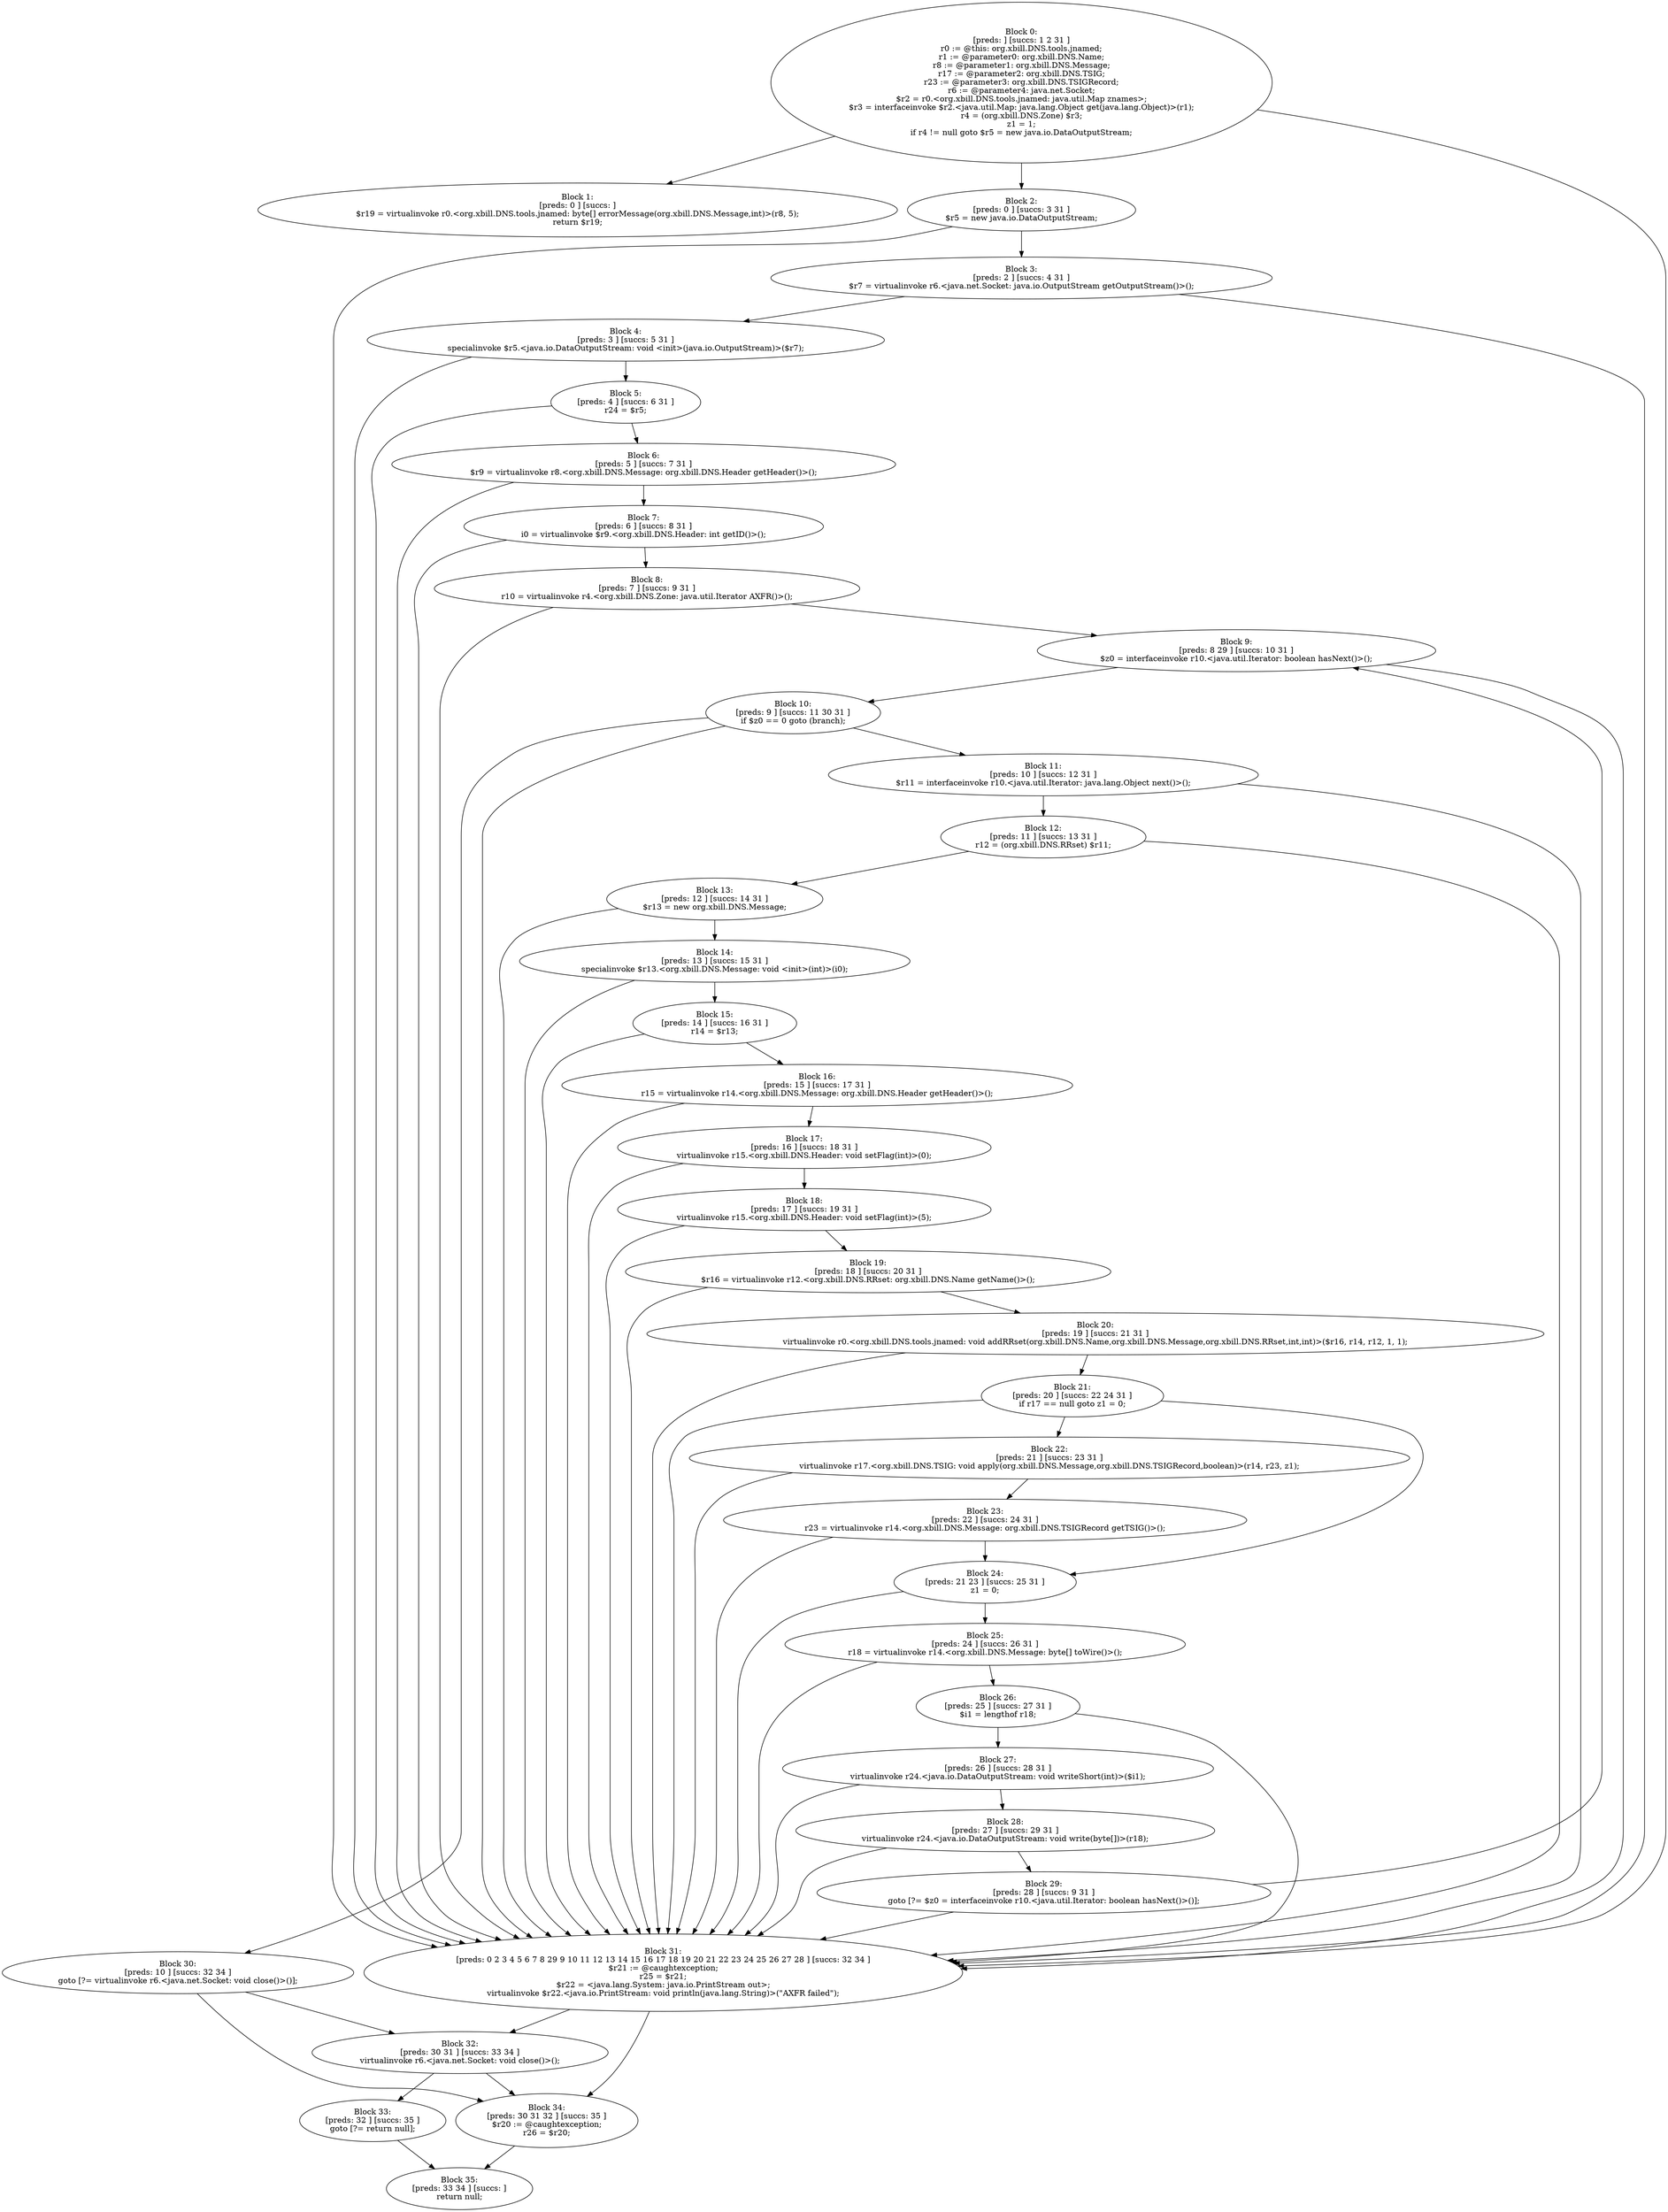 digraph "unitGraph" {
    "Block 0:
[preds: ] [succs: 1 2 31 ]
r0 := @this: org.xbill.DNS.tools.jnamed;
r1 := @parameter0: org.xbill.DNS.Name;
r8 := @parameter1: org.xbill.DNS.Message;
r17 := @parameter2: org.xbill.DNS.TSIG;
r23 := @parameter3: org.xbill.DNS.TSIGRecord;
r6 := @parameter4: java.net.Socket;
$r2 = r0.<org.xbill.DNS.tools.jnamed: java.util.Map znames>;
$r3 = interfaceinvoke $r2.<java.util.Map: java.lang.Object get(java.lang.Object)>(r1);
r4 = (org.xbill.DNS.Zone) $r3;
z1 = 1;
if r4 != null goto $r5 = new java.io.DataOutputStream;
"
    "Block 1:
[preds: 0 ] [succs: ]
$r19 = virtualinvoke r0.<org.xbill.DNS.tools.jnamed: byte[] errorMessage(org.xbill.DNS.Message,int)>(r8, 5);
return $r19;
"
    "Block 2:
[preds: 0 ] [succs: 3 31 ]
$r5 = new java.io.DataOutputStream;
"
    "Block 3:
[preds: 2 ] [succs: 4 31 ]
$r7 = virtualinvoke r6.<java.net.Socket: java.io.OutputStream getOutputStream()>();
"
    "Block 4:
[preds: 3 ] [succs: 5 31 ]
specialinvoke $r5.<java.io.DataOutputStream: void <init>(java.io.OutputStream)>($r7);
"
    "Block 5:
[preds: 4 ] [succs: 6 31 ]
r24 = $r5;
"
    "Block 6:
[preds: 5 ] [succs: 7 31 ]
$r9 = virtualinvoke r8.<org.xbill.DNS.Message: org.xbill.DNS.Header getHeader()>();
"
    "Block 7:
[preds: 6 ] [succs: 8 31 ]
i0 = virtualinvoke $r9.<org.xbill.DNS.Header: int getID()>();
"
    "Block 8:
[preds: 7 ] [succs: 9 31 ]
r10 = virtualinvoke r4.<org.xbill.DNS.Zone: java.util.Iterator AXFR()>();
"
    "Block 9:
[preds: 8 29 ] [succs: 10 31 ]
$z0 = interfaceinvoke r10.<java.util.Iterator: boolean hasNext()>();
"
    "Block 10:
[preds: 9 ] [succs: 11 30 31 ]
if $z0 == 0 goto (branch);
"
    "Block 11:
[preds: 10 ] [succs: 12 31 ]
$r11 = interfaceinvoke r10.<java.util.Iterator: java.lang.Object next()>();
"
    "Block 12:
[preds: 11 ] [succs: 13 31 ]
r12 = (org.xbill.DNS.RRset) $r11;
"
    "Block 13:
[preds: 12 ] [succs: 14 31 ]
$r13 = new org.xbill.DNS.Message;
"
    "Block 14:
[preds: 13 ] [succs: 15 31 ]
specialinvoke $r13.<org.xbill.DNS.Message: void <init>(int)>(i0);
"
    "Block 15:
[preds: 14 ] [succs: 16 31 ]
r14 = $r13;
"
    "Block 16:
[preds: 15 ] [succs: 17 31 ]
r15 = virtualinvoke r14.<org.xbill.DNS.Message: org.xbill.DNS.Header getHeader()>();
"
    "Block 17:
[preds: 16 ] [succs: 18 31 ]
virtualinvoke r15.<org.xbill.DNS.Header: void setFlag(int)>(0);
"
    "Block 18:
[preds: 17 ] [succs: 19 31 ]
virtualinvoke r15.<org.xbill.DNS.Header: void setFlag(int)>(5);
"
    "Block 19:
[preds: 18 ] [succs: 20 31 ]
$r16 = virtualinvoke r12.<org.xbill.DNS.RRset: org.xbill.DNS.Name getName()>();
"
    "Block 20:
[preds: 19 ] [succs: 21 31 ]
virtualinvoke r0.<org.xbill.DNS.tools.jnamed: void addRRset(org.xbill.DNS.Name,org.xbill.DNS.Message,org.xbill.DNS.RRset,int,int)>($r16, r14, r12, 1, 1);
"
    "Block 21:
[preds: 20 ] [succs: 22 24 31 ]
if r17 == null goto z1 = 0;
"
    "Block 22:
[preds: 21 ] [succs: 23 31 ]
virtualinvoke r17.<org.xbill.DNS.TSIG: void apply(org.xbill.DNS.Message,org.xbill.DNS.TSIGRecord,boolean)>(r14, r23, z1);
"
    "Block 23:
[preds: 22 ] [succs: 24 31 ]
r23 = virtualinvoke r14.<org.xbill.DNS.Message: org.xbill.DNS.TSIGRecord getTSIG()>();
"
    "Block 24:
[preds: 21 23 ] [succs: 25 31 ]
z1 = 0;
"
    "Block 25:
[preds: 24 ] [succs: 26 31 ]
r18 = virtualinvoke r14.<org.xbill.DNS.Message: byte[] toWire()>();
"
    "Block 26:
[preds: 25 ] [succs: 27 31 ]
$i1 = lengthof r18;
"
    "Block 27:
[preds: 26 ] [succs: 28 31 ]
virtualinvoke r24.<java.io.DataOutputStream: void writeShort(int)>($i1);
"
    "Block 28:
[preds: 27 ] [succs: 29 31 ]
virtualinvoke r24.<java.io.DataOutputStream: void write(byte[])>(r18);
"
    "Block 29:
[preds: 28 ] [succs: 9 31 ]
goto [?= $z0 = interfaceinvoke r10.<java.util.Iterator: boolean hasNext()>()];
"
    "Block 30:
[preds: 10 ] [succs: 32 34 ]
goto [?= virtualinvoke r6.<java.net.Socket: void close()>()];
"
    "Block 31:
[preds: 0 2 3 4 5 6 7 8 29 9 10 11 12 13 14 15 16 17 18 19 20 21 22 23 24 25 26 27 28 ] [succs: 32 34 ]
$r21 := @caughtexception;
r25 = $r21;
$r22 = <java.lang.System: java.io.PrintStream out>;
virtualinvoke $r22.<java.io.PrintStream: void println(java.lang.String)>(\"AXFR failed\");
"
    "Block 32:
[preds: 30 31 ] [succs: 33 34 ]
virtualinvoke r6.<java.net.Socket: void close()>();
"
    "Block 33:
[preds: 32 ] [succs: 35 ]
goto [?= return null];
"
    "Block 34:
[preds: 30 31 32 ] [succs: 35 ]
$r20 := @caughtexception;
r26 = $r20;
"
    "Block 35:
[preds: 33 34 ] [succs: ]
return null;
"
    "Block 0:
[preds: ] [succs: 1 2 31 ]
r0 := @this: org.xbill.DNS.tools.jnamed;
r1 := @parameter0: org.xbill.DNS.Name;
r8 := @parameter1: org.xbill.DNS.Message;
r17 := @parameter2: org.xbill.DNS.TSIG;
r23 := @parameter3: org.xbill.DNS.TSIGRecord;
r6 := @parameter4: java.net.Socket;
$r2 = r0.<org.xbill.DNS.tools.jnamed: java.util.Map znames>;
$r3 = interfaceinvoke $r2.<java.util.Map: java.lang.Object get(java.lang.Object)>(r1);
r4 = (org.xbill.DNS.Zone) $r3;
z1 = 1;
if r4 != null goto $r5 = new java.io.DataOutputStream;
"->"Block 1:
[preds: 0 ] [succs: ]
$r19 = virtualinvoke r0.<org.xbill.DNS.tools.jnamed: byte[] errorMessage(org.xbill.DNS.Message,int)>(r8, 5);
return $r19;
";
    "Block 0:
[preds: ] [succs: 1 2 31 ]
r0 := @this: org.xbill.DNS.tools.jnamed;
r1 := @parameter0: org.xbill.DNS.Name;
r8 := @parameter1: org.xbill.DNS.Message;
r17 := @parameter2: org.xbill.DNS.TSIG;
r23 := @parameter3: org.xbill.DNS.TSIGRecord;
r6 := @parameter4: java.net.Socket;
$r2 = r0.<org.xbill.DNS.tools.jnamed: java.util.Map znames>;
$r3 = interfaceinvoke $r2.<java.util.Map: java.lang.Object get(java.lang.Object)>(r1);
r4 = (org.xbill.DNS.Zone) $r3;
z1 = 1;
if r4 != null goto $r5 = new java.io.DataOutputStream;
"->"Block 2:
[preds: 0 ] [succs: 3 31 ]
$r5 = new java.io.DataOutputStream;
";
    "Block 0:
[preds: ] [succs: 1 2 31 ]
r0 := @this: org.xbill.DNS.tools.jnamed;
r1 := @parameter0: org.xbill.DNS.Name;
r8 := @parameter1: org.xbill.DNS.Message;
r17 := @parameter2: org.xbill.DNS.TSIG;
r23 := @parameter3: org.xbill.DNS.TSIGRecord;
r6 := @parameter4: java.net.Socket;
$r2 = r0.<org.xbill.DNS.tools.jnamed: java.util.Map znames>;
$r3 = interfaceinvoke $r2.<java.util.Map: java.lang.Object get(java.lang.Object)>(r1);
r4 = (org.xbill.DNS.Zone) $r3;
z1 = 1;
if r4 != null goto $r5 = new java.io.DataOutputStream;
"->"Block 31:
[preds: 0 2 3 4 5 6 7 8 29 9 10 11 12 13 14 15 16 17 18 19 20 21 22 23 24 25 26 27 28 ] [succs: 32 34 ]
$r21 := @caughtexception;
r25 = $r21;
$r22 = <java.lang.System: java.io.PrintStream out>;
virtualinvoke $r22.<java.io.PrintStream: void println(java.lang.String)>(\"AXFR failed\");
";
    "Block 2:
[preds: 0 ] [succs: 3 31 ]
$r5 = new java.io.DataOutputStream;
"->"Block 3:
[preds: 2 ] [succs: 4 31 ]
$r7 = virtualinvoke r6.<java.net.Socket: java.io.OutputStream getOutputStream()>();
";
    "Block 2:
[preds: 0 ] [succs: 3 31 ]
$r5 = new java.io.DataOutputStream;
"->"Block 31:
[preds: 0 2 3 4 5 6 7 8 29 9 10 11 12 13 14 15 16 17 18 19 20 21 22 23 24 25 26 27 28 ] [succs: 32 34 ]
$r21 := @caughtexception;
r25 = $r21;
$r22 = <java.lang.System: java.io.PrintStream out>;
virtualinvoke $r22.<java.io.PrintStream: void println(java.lang.String)>(\"AXFR failed\");
";
    "Block 3:
[preds: 2 ] [succs: 4 31 ]
$r7 = virtualinvoke r6.<java.net.Socket: java.io.OutputStream getOutputStream()>();
"->"Block 4:
[preds: 3 ] [succs: 5 31 ]
specialinvoke $r5.<java.io.DataOutputStream: void <init>(java.io.OutputStream)>($r7);
";
    "Block 3:
[preds: 2 ] [succs: 4 31 ]
$r7 = virtualinvoke r6.<java.net.Socket: java.io.OutputStream getOutputStream()>();
"->"Block 31:
[preds: 0 2 3 4 5 6 7 8 29 9 10 11 12 13 14 15 16 17 18 19 20 21 22 23 24 25 26 27 28 ] [succs: 32 34 ]
$r21 := @caughtexception;
r25 = $r21;
$r22 = <java.lang.System: java.io.PrintStream out>;
virtualinvoke $r22.<java.io.PrintStream: void println(java.lang.String)>(\"AXFR failed\");
";
    "Block 4:
[preds: 3 ] [succs: 5 31 ]
specialinvoke $r5.<java.io.DataOutputStream: void <init>(java.io.OutputStream)>($r7);
"->"Block 5:
[preds: 4 ] [succs: 6 31 ]
r24 = $r5;
";
    "Block 4:
[preds: 3 ] [succs: 5 31 ]
specialinvoke $r5.<java.io.DataOutputStream: void <init>(java.io.OutputStream)>($r7);
"->"Block 31:
[preds: 0 2 3 4 5 6 7 8 29 9 10 11 12 13 14 15 16 17 18 19 20 21 22 23 24 25 26 27 28 ] [succs: 32 34 ]
$r21 := @caughtexception;
r25 = $r21;
$r22 = <java.lang.System: java.io.PrintStream out>;
virtualinvoke $r22.<java.io.PrintStream: void println(java.lang.String)>(\"AXFR failed\");
";
    "Block 5:
[preds: 4 ] [succs: 6 31 ]
r24 = $r5;
"->"Block 6:
[preds: 5 ] [succs: 7 31 ]
$r9 = virtualinvoke r8.<org.xbill.DNS.Message: org.xbill.DNS.Header getHeader()>();
";
    "Block 5:
[preds: 4 ] [succs: 6 31 ]
r24 = $r5;
"->"Block 31:
[preds: 0 2 3 4 5 6 7 8 29 9 10 11 12 13 14 15 16 17 18 19 20 21 22 23 24 25 26 27 28 ] [succs: 32 34 ]
$r21 := @caughtexception;
r25 = $r21;
$r22 = <java.lang.System: java.io.PrintStream out>;
virtualinvoke $r22.<java.io.PrintStream: void println(java.lang.String)>(\"AXFR failed\");
";
    "Block 6:
[preds: 5 ] [succs: 7 31 ]
$r9 = virtualinvoke r8.<org.xbill.DNS.Message: org.xbill.DNS.Header getHeader()>();
"->"Block 7:
[preds: 6 ] [succs: 8 31 ]
i0 = virtualinvoke $r9.<org.xbill.DNS.Header: int getID()>();
";
    "Block 6:
[preds: 5 ] [succs: 7 31 ]
$r9 = virtualinvoke r8.<org.xbill.DNS.Message: org.xbill.DNS.Header getHeader()>();
"->"Block 31:
[preds: 0 2 3 4 5 6 7 8 29 9 10 11 12 13 14 15 16 17 18 19 20 21 22 23 24 25 26 27 28 ] [succs: 32 34 ]
$r21 := @caughtexception;
r25 = $r21;
$r22 = <java.lang.System: java.io.PrintStream out>;
virtualinvoke $r22.<java.io.PrintStream: void println(java.lang.String)>(\"AXFR failed\");
";
    "Block 7:
[preds: 6 ] [succs: 8 31 ]
i0 = virtualinvoke $r9.<org.xbill.DNS.Header: int getID()>();
"->"Block 8:
[preds: 7 ] [succs: 9 31 ]
r10 = virtualinvoke r4.<org.xbill.DNS.Zone: java.util.Iterator AXFR()>();
";
    "Block 7:
[preds: 6 ] [succs: 8 31 ]
i0 = virtualinvoke $r9.<org.xbill.DNS.Header: int getID()>();
"->"Block 31:
[preds: 0 2 3 4 5 6 7 8 29 9 10 11 12 13 14 15 16 17 18 19 20 21 22 23 24 25 26 27 28 ] [succs: 32 34 ]
$r21 := @caughtexception;
r25 = $r21;
$r22 = <java.lang.System: java.io.PrintStream out>;
virtualinvoke $r22.<java.io.PrintStream: void println(java.lang.String)>(\"AXFR failed\");
";
    "Block 8:
[preds: 7 ] [succs: 9 31 ]
r10 = virtualinvoke r4.<org.xbill.DNS.Zone: java.util.Iterator AXFR()>();
"->"Block 9:
[preds: 8 29 ] [succs: 10 31 ]
$z0 = interfaceinvoke r10.<java.util.Iterator: boolean hasNext()>();
";
    "Block 8:
[preds: 7 ] [succs: 9 31 ]
r10 = virtualinvoke r4.<org.xbill.DNS.Zone: java.util.Iterator AXFR()>();
"->"Block 31:
[preds: 0 2 3 4 5 6 7 8 29 9 10 11 12 13 14 15 16 17 18 19 20 21 22 23 24 25 26 27 28 ] [succs: 32 34 ]
$r21 := @caughtexception;
r25 = $r21;
$r22 = <java.lang.System: java.io.PrintStream out>;
virtualinvoke $r22.<java.io.PrintStream: void println(java.lang.String)>(\"AXFR failed\");
";
    "Block 9:
[preds: 8 29 ] [succs: 10 31 ]
$z0 = interfaceinvoke r10.<java.util.Iterator: boolean hasNext()>();
"->"Block 10:
[preds: 9 ] [succs: 11 30 31 ]
if $z0 == 0 goto (branch);
";
    "Block 9:
[preds: 8 29 ] [succs: 10 31 ]
$z0 = interfaceinvoke r10.<java.util.Iterator: boolean hasNext()>();
"->"Block 31:
[preds: 0 2 3 4 5 6 7 8 29 9 10 11 12 13 14 15 16 17 18 19 20 21 22 23 24 25 26 27 28 ] [succs: 32 34 ]
$r21 := @caughtexception;
r25 = $r21;
$r22 = <java.lang.System: java.io.PrintStream out>;
virtualinvoke $r22.<java.io.PrintStream: void println(java.lang.String)>(\"AXFR failed\");
";
    "Block 10:
[preds: 9 ] [succs: 11 30 31 ]
if $z0 == 0 goto (branch);
"->"Block 11:
[preds: 10 ] [succs: 12 31 ]
$r11 = interfaceinvoke r10.<java.util.Iterator: java.lang.Object next()>();
";
    "Block 10:
[preds: 9 ] [succs: 11 30 31 ]
if $z0 == 0 goto (branch);
"->"Block 30:
[preds: 10 ] [succs: 32 34 ]
goto [?= virtualinvoke r6.<java.net.Socket: void close()>()];
";
    "Block 10:
[preds: 9 ] [succs: 11 30 31 ]
if $z0 == 0 goto (branch);
"->"Block 31:
[preds: 0 2 3 4 5 6 7 8 29 9 10 11 12 13 14 15 16 17 18 19 20 21 22 23 24 25 26 27 28 ] [succs: 32 34 ]
$r21 := @caughtexception;
r25 = $r21;
$r22 = <java.lang.System: java.io.PrintStream out>;
virtualinvoke $r22.<java.io.PrintStream: void println(java.lang.String)>(\"AXFR failed\");
";
    "Block 11:
[preds: 10 ] [succs: 12 31 ]
$r11 = interfaceinvoke r10.<java.util.Iterator: java.lang.Object next()>();
"->"Block 12:
[preds: 11 ] [succs: 13 31 ]
r12 = (org.xbill.DNS.RRset) $r11;
";
    "Block 11:
[preds: 10 ] [succs: 12 31 ]
$r11 = interfaceinvoke r10.<java.util.Iterator: java.lang.Object next()>();
"->"Block 31:
[preds: 0 2 3 4 5 6 7 8 29 9 10 11 12 13 14 15 16 17 18 19 20 21 22 23 24 25 26 27 28 ] [succs: 32 34 ]
$r21 := @caughtexception;
r25 = $r21;
$r22 = <java.lang.System: java.io.PrintStream out>;
virtualinvoke $r22.<java.io.PrintStream: void println(java.lang.String)>(\"AXFR failed\");
";
    "Block 12:
[preds: 11 ] [succs: 13 31 ]
r12 = (org.xbill.DNS.RRset) $r11;
"->"Block 13:
[preds: 12 ] [succs: 14 31 ]
$r13 = new org.xbill.DNS.Message;
";
    "Block 12:
[preds: 11 ] [succs: 13 31 ]
r12 = (org.xbill.DNS.RRset) $r11;
"->"Block 31:
[preds: 0 2 3 4 5 6 7 8 29 9 10 11 12 13 14 15 16 17 18 19 20 21 22 23 24 25 26 27 28 ] [succs: 32 34 ]
$r21 := @caughtexception;
r25 = $r21;
$r22 = <java.lang.System: java.io.PrintStream out>;
virtualinvoke $r22.<java.io.PrintStream: void println(java.lang.String)>(\"AXFR failed\");
";
    "Block 13:
[preds: 12 ] [succs: 14 31 ]
$r13 = new org.xbill.DNS.Message;
"->"Block 14:
[preds: 13 ] [succs: 15 31 ]
specialinvoke $r13.<org.xbill.DNS.Message: void <init>(int)>(i0);
";
    "Block 13:
[preds: 12 ] [succs: 14 31 ]
$r13 = new org.xbill.DNS.Message;
"->"Block 31:
[preds: 0 2 3 4 5 6 7 8 29 9 10 11 12 13 14 15 16 17 18 19 20 21 22 23 24 25 26 27 28 ] [succs: 32 34 ]
$r21 := @caughtexception;
r25 = $r21;
$r22 = <java.lang.System: java.io.PrintStream out>;
virtualinvoke $r22.<java.io.PrintStream: void println(java.lang.String)>(\"AXFR failed\");
";
    "Block 14:
[preds: 13 ] [succs: 15 31 ]
specialinvoke $r13.<org.xbill.DNS.Message: void <init>(int)>(i0);
"->"Block 15:
[preds: 14 ] [succs: 16 31 ]
r14 = $r13;
";
    "Block 14:
[preds: 13 ] [succs: 15 31 ]
specialinvoke $r13.<org.xbill.DNS.Message: void <init>(int)>(i0);
"->"Block 31:
[preds: 0 2 3 4 5 6 7 8 29 9 10 11 12 13 14 15 16 17 18 19 20 21 22 23 24 25 26 27 28 ] [succs: 32 34 ]
$r21 := @caughtexception;
r25 = $r21;
$r22 = <java.lang.System: java.io.PrintStream out>;
virtualinvoke $r22.<java.io.PrintStream: void println(java.lang.String)>(\"AXFR failed\");
";
    "Block 15:
[preds: 14 ] [succs: 16 31 ]
r14 = $r13;
"->"Block 16:
[preds: 15 ] [succs: 17 31 ]
r15 = virtualinvoke r14.<org.xbill.DNS.Message: org.xbill.DNS.Header getHeader()>();
";
    "Block 15:
[preds: 14 ] [succs: 16 31 ]
r14 = $r13;
"->"Block 31:
[preds: 0 2 3 4 5 6 7 8 29 9 10 11 12 13 14 15 16 17 18 19 20 21 22 23 24 25 26 27 28 ] [succs: 32 34 ]
$r21 := @caughtexception;
r25 = $r21;
$r22 = <java.lang.System: java.io.PrintStream out>;
virtualinvoke $r22.<java.io.PrintStream: void println(java.lang.String)>(\"AXFR failed\");
";
    "Block 16:
[preds: 15 ] [succs: 17 31 ]
r15 = virtualinvoke r14.<org.xbill.DNS.Message: org.xbill.DNS.Header getHeader()>();
"->"Block 17:
[preds: 16 ] [succs: 18 31 ]
virtualinvoke r15.<org.xbill.DNS.Header: void setFlag(int)>(0);
";
    "Block 16:
[preds: 15 ] [succs: 17 31 ]
r15 = virtualinvoke r14.<org.xbill.DNS.Message: org.xbill.DNS.Header getHeader()>();
"->"Block 31:
[preds: 0 2 3 4 5 6 7 8 29 9 10 11 12 13 14 15 16 17 18 19 20 21 22 23 24 25 26 27 28 ] [succs: 32 34 ]
$r21 := @caughtexception;
r25 = $r21;
$r22 = <java.lang.System: java.io.PrintStream out>;
virtualinvoke $r22.<java.io.PrintStream: void println(java.lang.String)>(\"AXFR failed\");
";
    "Block 17:
[preds: 16 ] [succs: 18 31 ]
virtualinvoke r15.<org.xbill.DNS.Header: void setFlag(int)>(0);
"->"Block 18:
[preds: 17 ] [succs: 19 31 ]
virtualinvoke r15.<org.xbill.DNS.Header: void setFlag(int)>(5);
";
    "Block 17:
[preds: 16 ] [succs: 18 31 ]
virtualinvoke r15.<org.xbill.DNS.Header: void setFlag(int)>(0);
"->"Block 31:
[preds: 0 2 3 4 5 6 7 8 29 9 10 11 12 13 14 15 16 17 18 19 20 21 22 23 24 25 26 27 28 ] [succs: 32 34 ]
$r21 := @caughtexception;
r25 = $r21;
$r22 = <java.lang.System: java.io.PrintStream out>;
virtualinvoke $r22.<java.io.PrintStream: void println(java.lang.String)>(\"AXFR failed\");
";
    "Block 18:
[preds: 17 ] [succs: 19 31 ]
virtualinvoke r15.<org.xbill.DNS.Header: void setFlag(int)>(5);
"->"Block 19:
[preds: 18 ] [succs: 20 31 ]
$r16 = virtualinvoke r12.<org.xbill.DNS.RRset: org.xbill.DNS.Name getName()>();
";
    "Block 18:
[preds: 17 ] [succs: 19 31 ]
virtualinvoke r15.<org.xbill.DNS.Header: void setFlag(int)>(5);
"->"Block 31:
[preds: 0 2 3 4 5 6 7 8 29 9 10 11 12 13 14 15 16 17 18 19 20 21 22 23 24 25 26 27 28 ] [succs: 32 34 ]
$r21 := @caughtexception;
r25 = $r21;
$r22 = <java.lang.System: java.io.PrintStream out>;
virtualinvoke $r22.<java.io.PrintStream: void println(java.lang.String)>(\"AXFR failed\");
";
    "Block 19:
[preds: 18 ] [succs: 20 31 ]
$r16 = virtualinvoke r12.<org.xbill.DNS.RRset: org.xbill.DNS.Name getName()>();
"->"Block 20:
[preds: 19 ] [succs: 21 31 ]
virtualinvoke r0.<org.xbill.DNS.tools.jnamed: void addRRset(org.xbill.DNS.Name,org.xbill.DNS.Message,org.xbill.DNS.RRset,int,int)>($r16, r14, r12, 1, 1);
";
    "Block 19:
[preds: 18 ] [succs: 20 31 ]
$r16 = virtualinvoke r12.<org.xbill.DNS.RRset: org.xbill.DNS.Name getName()>();
"->"Block 31:
[preds: 0 2 3 4 5 6 7 8 29 9 10 11 12 13 14 15 16 17 18 19 20 21 22 23 24 25 26 27 28 ] [succs: 32 34 ]
$r21 := @caughtexception;
r25 = $r21;
$r22 = <java.lang.System: java.io.PrintStream out>;
virtualinvoke $r22.<java.io.PrintStream: void println(java.lang.String)>(\"AXFR failed\");
";
    "Block 20:
[preds: 19 ] [succs: 21 31 ]
virtualinvoke r0.<org.xbill.DNS.tools.jnamed: void addRRset(org.xbill.DNS.Name,org.xbill.DNS.Message,org.xbill.DNS.RRset,int,int)>($r16, r14, r12, 1, 1);
"->"Block 21:
[preds: 20 ] [succs: 22 24 31 ]
if r17 == null goto z1 = 0;
";
    "Block 20:
[preds: 19 ] [succs: 21 31 ]
virtualinvoke r0.<org.xbill.DNS.tools.jnamed: void addRRset(org.xbill.DNS.Name,org.xbill.DNS.Message,org.xbill.DNS.RRset,int,int)>($r16, r14, r12, 1, 1);
"->"Block 31:
[preds: 0 2 3 4 5 6 7 8 29 9 10 11 12 13 14 15 16 17 18 19 20 21 22 23 24 25 26 27 28 ] [succs: 32 34 ]
$r21 := @caughtexception;
r25 = $r21;
$r22 = <java.lang.System: java.io.PrintStream out>;
virtualinvoke $r22.<java.io.PrintStream: void println(java.lang.String)>(\"AXFR failed\");
";
    "Block 21:
[preds: 20 ] [succs: 22 24 31 ]
if r17 == null goto z1 = 0;
"->"Block 22:
[preds: 21 ] [succs: 23 31 ]
virtualinvoke r17.<org.xbill.DNS.TSIG: void apply(org.xbill.DNS.Message,org.xbill.DNS.TSIGRecord,boolean)>(r14, r23, z1);
";
    "Block 21:
[preds: 20 ] [succs: 22 24 31 ]
if r17 == null goto z1 = 0;
"->"Block 24:
[preds: 21 23 ] [succs: 25 31 ]
z1 = 0;
";
    "Block 21:
[preds: 20 ] [succs: 22 24 31 ]
if r17 == null goto z1 = 0;
"->"Block 31:
[preds: 0 2 3 4 5 6 7 8 29 9 10 11 12 13 14 15 16 17 18 19 20 21 22 23 24 25 26 27 28 ] [succs: 32 34 ]
$r21 := @caughtexception;
r25 = $r21;
$r22 = <java.lang.System: java.io.PrintStream out>;
virtualinvoke $r22.<java.io.PrintStream: void println(java.lang.String)>(\"AXFR failed\");
";
    "Block 22:
[preds: 21 ] [succs: 23 31 ]
virtualinvoke r17.<org.xbill.DNS.TSIG: void apply(org.xbill.DNS.Message,org.xbill.DNS.TSIGRecord,boolean)>(r14, r23, z1);
"->"Block 23:
[preds: 22 ] [succs: 24 31 ]
r23 = virtualinvoke r14.<org.xbill.DNS.Message: org.xbill.DNS.TSIGRecord getTSIG()>();
";
    "Block 22:
[preds: 21 ] [succs: 23 31 ]
virtualinvoke r17.<org.xbill.DNS.TSIG: void apply(org.xbill.DNS.Message,org.xbill.DNS.TSIGRecord,boolean)>(r14, r23, z1);
"->"Block 31:
[preds: 0 2 3 4 5 6 7 8 29 9 10 11 12 13 14 15 16 17 18 19 20 21 22 23 24 25 26 27 28 ] [succs: 32 34 ]
$r21 := @caughtexception;
r25 = $r21;
$r22 = <java.lang.System: java.io.PrintStream out>;
virtualinvoke $r22.<java.io.PrintStream: void println(java.lang.String)>(\"AXFR failed\");
";
    "Block 23:
[preds: 22 ] [succs: 24 31 ]
r23 = virtualinvoke r14.<org.xbill.DNS.Message: org.xbill.DNS.TSIGRecord getTSIG()>();
"->"Block 24:
[preds: 21 23 ] [succs: 25 31 ]
z1 = 0;
";
    "Block 23:
[preds: 22 ] [succs: 24 31 ]
r23 = virtualinvoke r14.<org.xbill.DNS.Message: org.xbill.DNS.TSIGRecord getTSIG()>();
"->"Block 31:
[preds: 0 2 3 4 5 6 7 8 29 9 10 11 12 13 14 15 16 17 18 19 20 21 22 23 24 25 26 27 28 ] [succs: 32 34 ]
$r21 := @caughtexception;
r25 = $r21;
$r22 = <java.lang.System: java.io.PrintStream out>;
virtualinvoke $r22.<java.io.PrintStream: void println(java.lang.String)>(\"AXFR failed\");
";
    "Block 24:
[preds: 21 23 ] [succs: 25 31 ]
z1 = 0;
"->"Block 25:
[preds: 24 ] [succs: 26 31 ]
r18 = virtualinvoke r14.<org.xbill.DNS.Message: byte[] toWire()>();
";
    "Block 24:
[preds: 21 23 ] [succs: 25 31 ]
z1 = 0;
"->"Block 31:
[preds: 0 2 3 4 5 6 7 8 29 9 10 11 12 13 14 15 16 17 18 19 20 21 22 23 24 25 26 27 28 ] [succs: 32 34 ]
$r21 := @caughtexception;
r25 = $r21;
$r22 = <java.lang.System: java.io.PrintStream out>;
virtualinvoke $r22.<java.io.PrintStream: void println(java.lang.String)>(\"AXFR failed\");
";
    "Block 25:
[preds: 24 ] [succs: 26 31 ]
r18 = virtualinvoke r14.<org.xbill.DNS.Message: byte[] toWire()>();
"->"Block 26:
[preds: 25 ] [succs: 27 31 ]
$i1 = lengthof r18;
";
    "Block 25:
[preds: 24 ] [succs: 26 31 ]
r18 = virtualinvoke r14.<org.xbill.DNS.Message: byte[] toWire()>();
"->"Block 31:
[preds: 0 2 3 4 5 6 7 8 29 9 10 11 12 13 14 15 16 17 18 19 20 21 22 23 24 25 26 27 28 ] [succs: 32 34 ]
$r21 := @caughtexception;
r25 = $r21;
$r22 = <java.lang.System: java.io.PrintStream out>;
virtualinvoke $r22.<java.io.PrintStream: void println(java.lang.String)>(\"AXFR failed\");
";
    "Block 26:
[preds: 25 ] [succs: 27 31 ]
$i1 = lengthof r18;
"->"Block 27:
[preds: 26 ] [succs: 28 31 ]
virtualinvoke r24.<java.io.DataOutputStream: void writeShort(int)>($i1);
";
    "Block 26:
[preds: 25 ] [succs: 27 31 ]
$i1 = lengthof r18;
"->"Block 31:
[preds: 0 2 3 4 5 6 7 8 29 9 10 11 12 13 14 15 16 17 18 19 20 21 22 23 24 25 26 27 28 ] [succs: 32 34 ]
$r21 := @caughtexception;
r25 = $r21;
$r22 = <java.lang.System: java.io.PrintStream out>;
virtualinvoke $r22.<java.io.PrintStream: void println(java.lang.String)>(\"AXFR failed\");
";
    "Block 27:
[preds: 26 ] [succs: 28 31 ]
virtualinvoke r24.<java.io.DataOutputStream: void writeShort(int)>($i1);
"->"Block 28:
[preds: 27 ] [succs: 29 31 ]
virtualinvoke r24.<java.io.DataOutputStream: void write(byte[])>(r18);
";
    "Block 27:
[preds: 26 ] [succs: 28 31 ]
virtualinvoke r24.<java.io.DataOutputStream: void writeShort(int)>($i1);
"->"Block 31:
[preds: 0 2 3 4 5 6 7 8 29 9 10 11 12 13 14 15 16 17 18 19 20 21 22 23 24 25 26 27 28 ] [succs: 32 34 ]
$r21 := @caughtexception;
r25 = $r21;
$r22 = <java.lang.System: java.io.PrintStream out>;
virtualinvoke $r22.<java.io.PrintStream: void println(java.lang.String)>(\"AXFR failed\");
";
    "Block 28:
[preds: 27 ] [succs: 29 31 ]
virtualinvoke r24.<java.io.DataOutputStream: void write(byte[])>(r18);
"->"Block 29:
[preds: 28 ] [succs: 9 31 ]
goto [?= $z0 = interfaceinvoke r10.<java.util.Iterator: boolean hasNext()>()];
";
    "Block 28:
[preds: 27 ] [succs: 29 31 ]
virtualinvoke r24.<java.io.DataOutputStream: void write(byte[])>(r18);
"->"Block 31:
[preds: 0 2 3 4 5 6 7 8 29 9 10 11 12 13 14 15 16 17 18 19 20 21 22 23 24 25 26 27 28 ] [succs: 32 34 ]
$r21 := @caughtexception;
r25 = $r21;
$r22 = <java.lang.System: java.io.PrintStream out>;
virtualinvoke $r22.<java.io.PrintStream: void println(java.lang.String)>(\"AXFR failed\");
";
    "Block 29:
[preds: 28 ] [succs: 9 31 ]
goto [?= $z0 = interfaceinvoke r10.<java.util.Iterator: boolean hasNext()>()];
"->"Block 9:
[preds: 8 29 ] [succs: 10 31 ]
$z0 = interfaceinvoke r10.<java.util.Iterator: boolean hasNext()>();
";
    "Block 29:
[preds: 28 ] [succs: 9 31 ]
goto [?= $z0 = interfaceinvoke r10.<java.util.Iterator: boolean hasNext()>()];
"->"Block 31:
[preds: 0 2 3 4 5 6 7 8 29 9 10 11 12 13 14 15 16 17 18 19 20 21 22 23 24 25 26 27 28 ] [succs: 32 34 ]
$r21 := @caughtexception;
r25 = $r21;
$r22 = <java.lang.System: java.io.PrintStream out>;
virtualinvoke $r22.<java.io.PrintStream: void println(java.lang.String)>(\"AXFR failed\");
";
    "Block 30:
[preds: 10 ] [succs: 32 34 ]
goto [?= virtualinvoke r6.<java.net.Socket: void close()>()];
"->"Block 32:
[preds: 30 31 ] [succs: 33 34 ]
virtualinvoke r6.<java.net.Socket: void close()>();
";
    "Block 30:
[preds: 10 ] [succs: 32 34 ]
goto [?= virtualinvoke r6.<java.net.Socket: void close()>()];
"->"Block 34:
[preds: 30 31 32 ] [succs: 35 ]
$r20 := @caughtexception;
r26 = $r20;
";
    "Block 31:
[preds: 0 2 3 4 5 6 7 8 29 9 10 11 12 13 14 15 16 17 18 19 20 21 22 23 24 25 26 27 28 ] [succs: 32 34 ]
$r21 := @caughtexception;
r25 = $r21;
$r22 = <java.lang.System: java.io.PrintStream out>;
virtualinvoke $r22.<java.io.PrintStream: void println(java.lang.String)>(\"AXFR failed\");
"->"Block 32:
[preds: 30 31 ] [succs: 33 34 ]
virtualinvoke r6.<java.net.Socket: void close()>();
";
    "Block 31:
[preds: 0 2 3 4 5 6 7 8 29 9 10 11 12 13 14 15 16 17 18 19 20 21 22 23 24 25 26 27 28 ] [succs: 32 34 ]
$r21 := @caughtexception;
r25 = $r21;
$r22 = <java.lang.System: java.io.PrintStream out>;
virtualinvoke $r22.<java.io.PrintStream: void println(java.lang.String)>(\"AXFR failed\");
"->"Block 34:
[preds: 30 31 32 ] [succs: 35 ]
$r20 := @caughtexception;
r26 = $r20;
";
    "Block 32:
[preds: 30 31 ] [succs: 33 34 ]
virtualinvoke r6.<java.net.Socket: void close()>();
"->"Block 33:
[preds: 32 ] [succs: 35 ]
goto [?= return null];
";
    "Block 32:
[preds: 30 31 ] [succs: 33 34 ]
virtualinvoke r6.<java.net.Socket: void close()>();
"->"Block 34:
[preds: 30 31 32 ] [succs: 35 ]
$r20 := @caughtexception;
r26 = $r20;
";
    "Block 33:
[preds: 32 ] [succs: 35 ]
goto [?= return null];
"->"Block 35:
[preds: 33 34 ] [succs: ]
return null;
";
    "Block 34:
[preds: 30 31 32 ] [succs: 35 ]
$r20 := @caughtexception;
r26 = $r20;
"->"Block 35:
[preds: 33 34 ] [succs: ]
return null;
";
}
